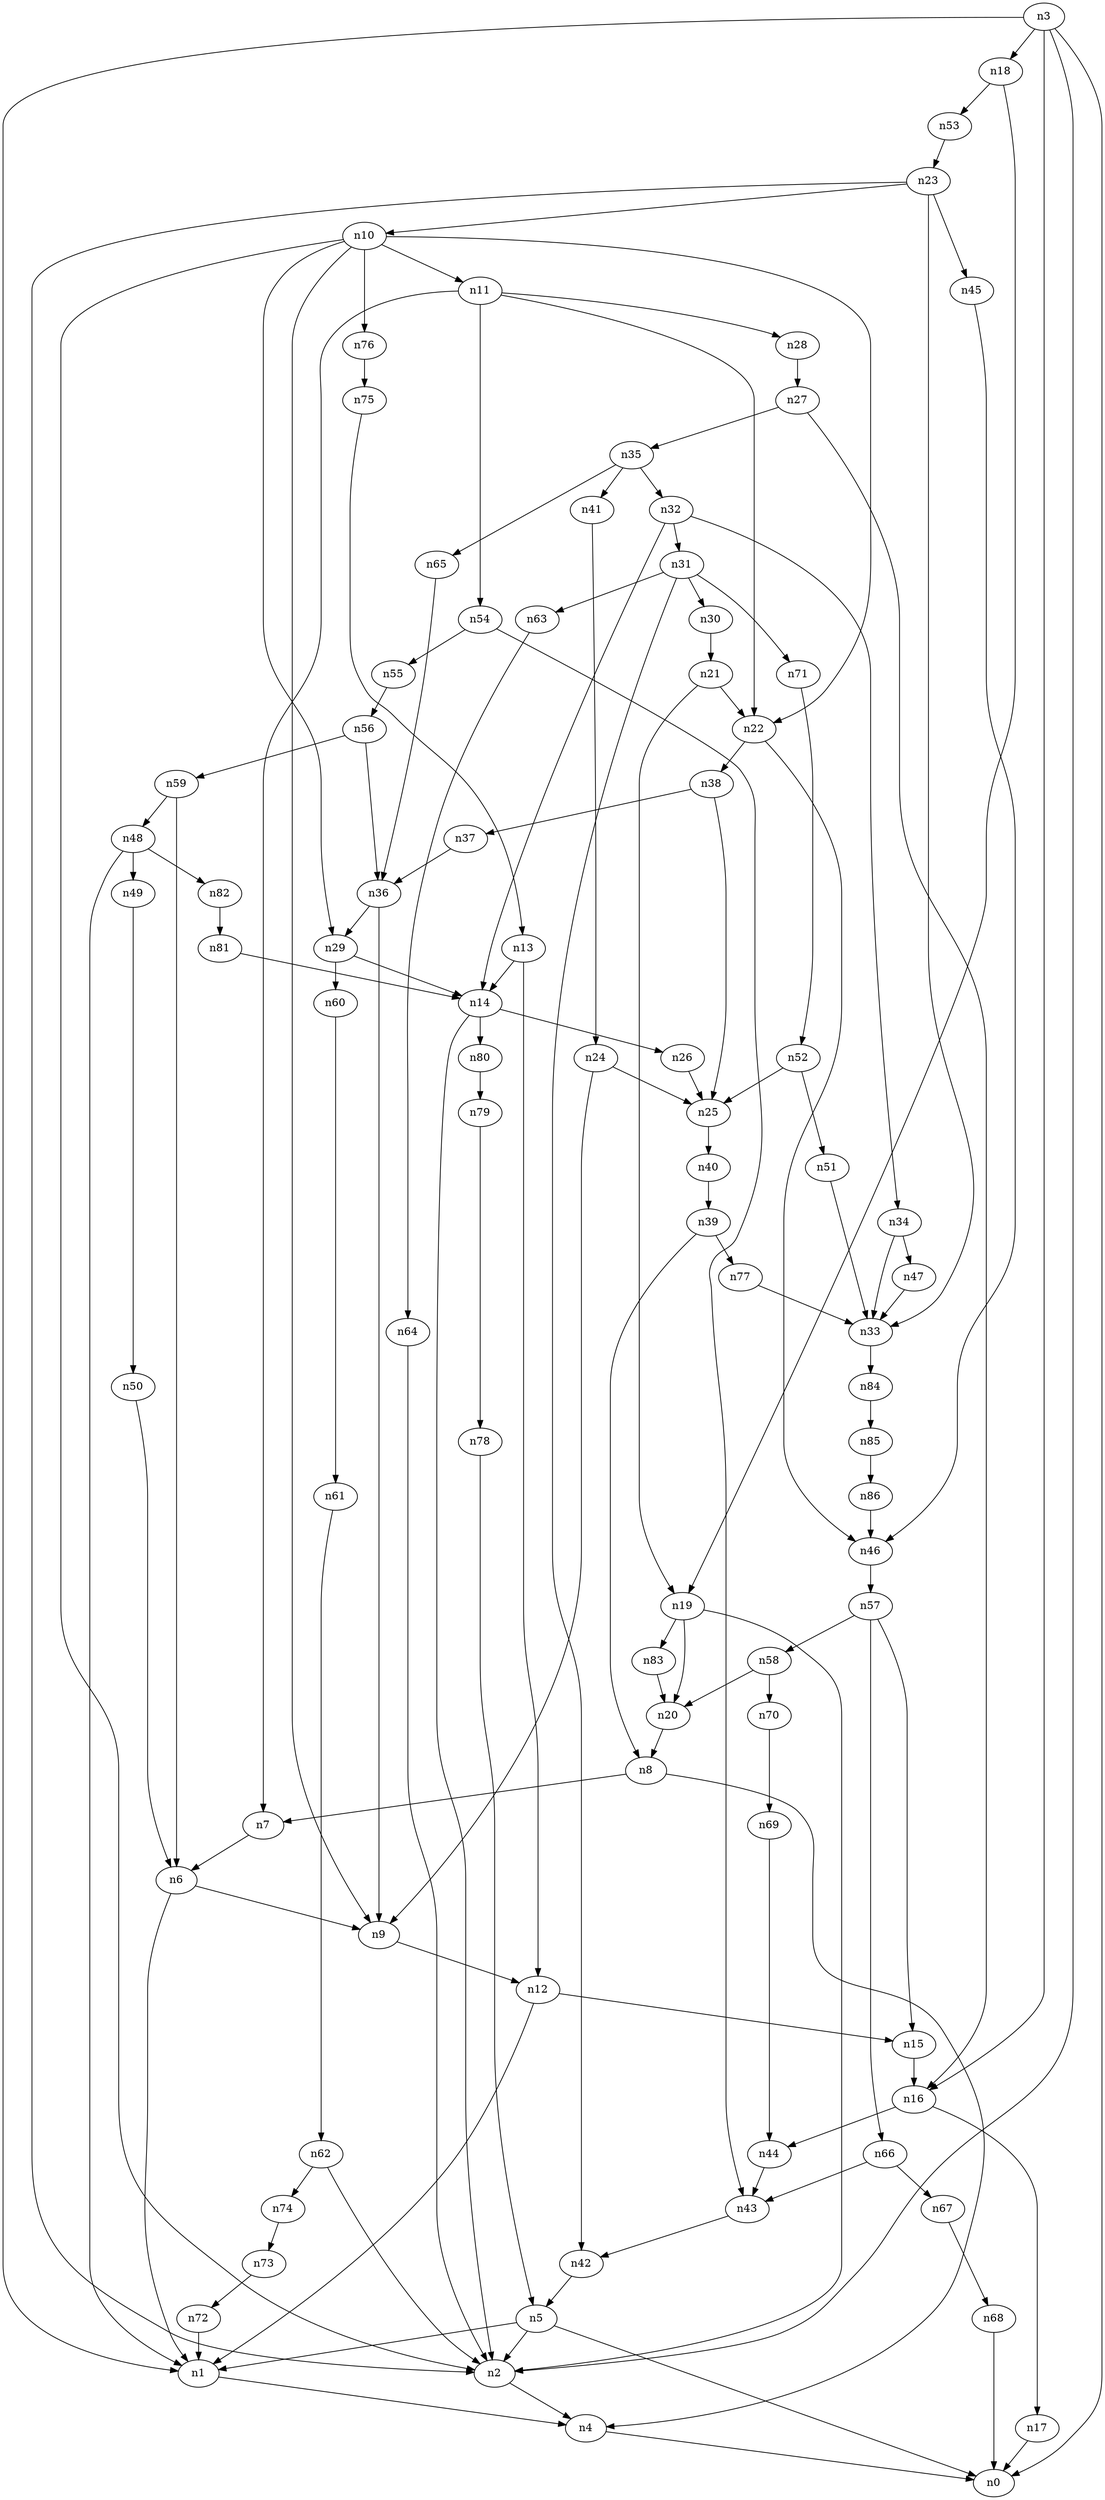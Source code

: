 digraph G {
	n1 -> n4	 [_graphml_id=e4];
	n2 -> n4	 [_graphml_id=e7];
	n3 -> n0	 [_graphml_id=e0];
	n3 -> n1	 [_graphml_id=e3];
	n3 -> n2	 [_graphml_id=e6];
	n3 -> n16	 [_graphml_id=e24];
	n3 -> n18	 [_graphml_id=e27];
	n4 -> n0	 [_graphml_id=e1];
	n5 -> n0	 [_graphml_id=e2];
	n5 -> n1	 [_graphml_id=e5];
	n5 -> n2	 [_graphml_id=e8];
	n6 -> n1	 [_graphml_id=e9];
	n6 -> n9	 [_graphml_id=e13];
	n7 -> n6	 [_graphml_id=e10];
	n8 -> n4	 [_graphml_id=e12];
	n8 -> n7	 [_graphml_id=e11];
	n9 -> n12	 [_graphml_id=e18];
	n10 -> n2	 [_graphml_id=e15];
	n10 -> n9	 [_graphml_id=e14];
	n10 -> n11	 [_graphml_id=e17];
	n10 -> n22	 [_graphml_id=e33];
	n10 -> n29	 [_graphml_id=e45];
	n10 -> n76	 [_graphml_id=e122];
	n11 -> n7	 [_graphml_id=e16];
	n11 -> n22	 [_graphml_id=e56];
	n11 -> n28	 [_graphml_id=e43];
	n11 -> n54	 [_graphml_id=e86];
	n12 -> n1	 [_graphml_id=e46];
	n12 -> n15	 [_graphml_id=e22];
	n13 -> n12	 [_graphml_id=e19];
	n13 -> n14	 [_graphml_id=e20];
	n14 -> n2	 [_graphml_id=e21];
	n14 -> n26	 [_graphml_id=e40];
	n14 -> n80	 [_graphml_id=e129];
	n15 -> n16	 [_graphml_id=e23];
	n16 -> n17	 [_graphml_id=e26];
	n16 -> n44	 [_graphml_id=e70];
	n17 -> n0	 [_graphml_id=e25];
	n18 -> n19	 [_graphml_id=e28];
	n18 -> n53	 [_graphml_id=e84];
	n19 -> n2	 [_graphml_id=e36];
	n19 -> n20	 [_graphml_id=e29];
	n19 -> n83	 [_graphml_id=e133];
	n20 -> n8	 [_graphml_id=e30];
	n21 -> n19	 [_graphml_id=e31];
	n21 -> n22	 [_graphml_id=e32];
	n22 -> n38	 [_graphml_id=e60];
	n22 -> n46	 [_graphml_id=e73];
	n23 -> n2	 [_graphml_id=e34];
	n23 -> n10	 [_graphml_id=e35];
	n23 -> n33	 [_graphml_id=e51];
	n23 -> n45	 [_graphml_id=e71];
	n24 -> n9	 [_graphml_id=e37];
	n24 -> n25	 [_graphml_id=e38];
	n25 -> n40	 [_graphml_id=e63];
	n26 -> n25	 [_graphml_id=e39];
	n27 -> n16	 [_graphml_id=e41];
	n27 -> n35	 [_graphml_id=e54];
	n28 -> n27	 [_graphml_id=e42];
	n29 -> n14	 [_graphml_id=e44];
	n29 -> n60	 [_graphml_id=e96];
	n30 -> n21	 [_graphml_id=e47];
	n31 -> n30	 [_graphml_id=e48];
	n31 -> n42	 [_graphml_id=e85];
	n31 -> n63	 [_graphml_id=e100];
	n31 -> n71	 [_graphml_id=e113];
	n32 -> n14	 [_graphml_id=e50];
	n32 -> n31	 [_graphml_id=e49];
	n32 -> n34	 [_graphml_id=e53];
	n33 -> n84	 [_graphml_id=e136];
	n34 -> n33	 [_graphml_id=e52];
	n34 -> n47	 [_graphml_id=e74];
	n35 -> n32	 [_graphml_id=e55];
	n35 -> n41	 [_graphml_id=e65];
	n35 -> n65	 [_graphml_id=e104];
	n36 -> n9	 [_graphml_id=e66];
	n36 -> n29	 [_graphml_id=e57];
	n37 -> n36	 [_graphml_id=e58];
	n38 -> n25	 [_graphml_id=e105];
	n38 -> n37	 [_graphml_id=e59];
	n39 -> n8	 [_graphml_id=e61];
	n39 -> n77	 [_graphml_id=e123];
	n40 -> n39	 [_graphml_id=e62];
	n41 -> n24	 [_graphml_id=e64];
	n42 -> n5	 [_graphml_id=e67];
	n43 -> n42	 [_graphml_id=e68];
	n44 -> n43	 [_graphml_id=e69];
	n45 -> n46	 [_graphml_id=e72];
	n46 -> n57	 [_graphml_id=e125];
	n47 -> n33	 [_graphml_id=e75];
	n48 -> n1	 [_graphml_id=e76];
	n48 -> n49	 [_graphml_id=e77];
	n48 -> n82	 [_graphml_id=e132];
	n49 -> n50	 [_graphml_id=e78];
	n50 -> n6	 [_graphml_id=e79];
	n51 -> n33	 [_graphml_id=e80];
	n52 -> n25	 [_graphml_id=e82];
	n52 -> n51	 [_graphml_id=e81];
	n53 -> n23	 [_graphml_id=e83];
	n54 -> n43	 [_graphml_id=e135];
	n54 -> n55	 [_graphml_id=e87];
	n55 -> n56	 [_graphml_id=e88];
	n56 -> n36	 [_graphml_id=e89];
	n56 -> n59	 [_graphml_id=e94];
	n57 -> n15	 [_graphml_id=e90];
	n57 -> n58	 [_graphml_id=e91];
	n57 -> n66	 [_graphml_id=e106];
	n58 -> n20	 [_graphml_id=e92];
	n58 -> n70	 [_graphml_id=e112];
	n59 -> n6	 [_graphml_id=e95];
	n59 -> n48	 [_graphml_id=e93];
	n60 -> n61	 [_graphml_id=e97];
	n61 -> n62	 [_graphml_id=e98];
	n62 -> n2	 [_graphml_id=e99];
	n62 -> n74	 [_graphml_id=e119];
	n63 -> n64	 [_graphml_id=e101];
	n64 -> n2	 [_graphml_id=e102];
	n65 -> n36	 [_graphml_id=e103];
	n66 -> n43	 [_graphml_id=e115];
	n66 -> n67	 [_graphml_id=e107];
	n67 -> n68	 [_graphml_id=e108];
	n68 -> n0	 [_graphml_id=e109];
	n69 -> n44	 [_graphml_id=e110];
	n70 -> n69	 [_graphml_id=e111];
	n71 -> n52	 [_graphml_id=e114];
	n72 -> n1	 [_graphml_id=e116];
	n73 -> n72	 [_graphml_id=e117];
	n74 -> n73	 [_graphml_id=e118];
	n75 -> n13	 [_graphml_id=e120];
	n76 -> n75	 [_graphml_id=e121];
	n77 -> n33	 [_graphml_id=e124];
	n78 -> n5	 [_graphml_id=e126];
	n79 -> n78	 [_graphml_id=e127];
	n80 -> n79	 [_graphml_id=e128];
	n81 -> n14	 [_graphml_id=e130];
	n82 -> n81	 [_graphml_id=e131];
	n83 -> n20	 [_graphml_id=e134];
	n84 -> n85	 [_graphml_id=e137];
	n85 -> n86	 [_graphml_id=e138];
	n86 -> n46	 [_graphml_id=e139];
}
